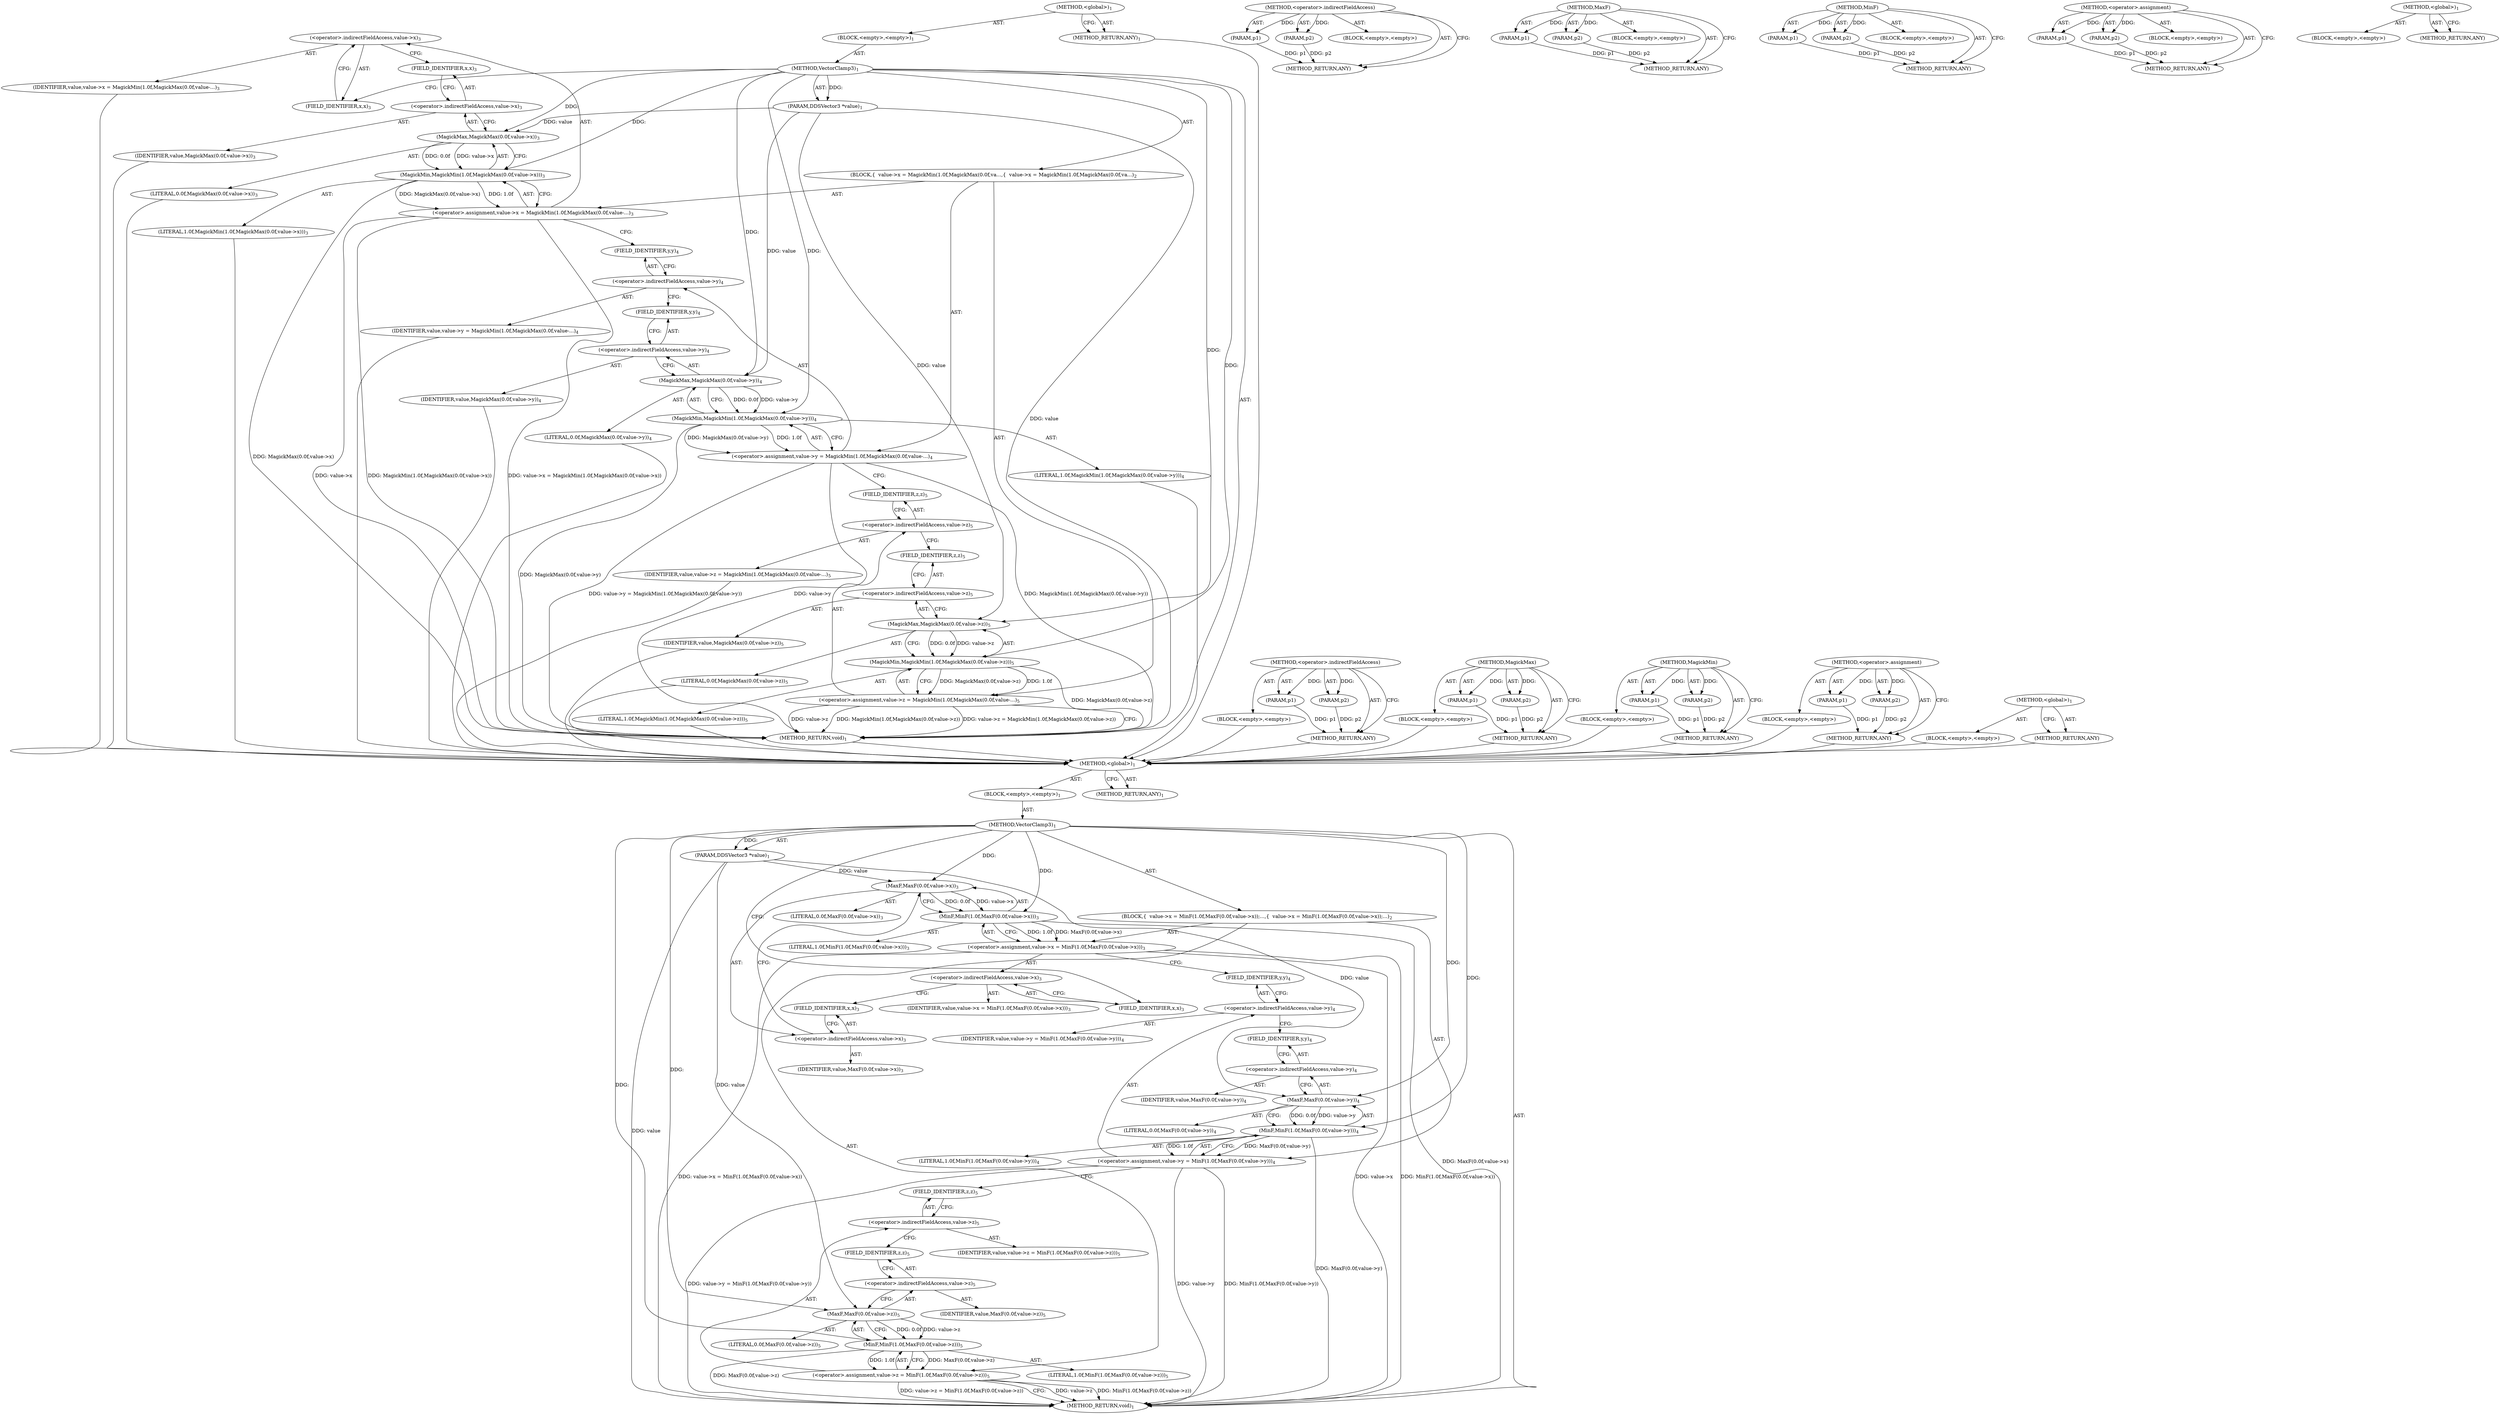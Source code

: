 digraph "&lt;global&gt;" {
vulnerable_6 [label=<(METHOD,&lt;global&gt;)<SUB>1</SUB>>];
vulnerable_7 [label=<(BLOCK,&lt;empty&gt;,&lt;empty&gt;)<SUB>1</SUB>>];
vulnerable_8 [label=<(METHOD,VectorClamp3)<SUB>1</SUB>>];
vulnerable_9 [label=<(PARAM,DDSVector3 *value)<SUB>1</SUB>>];
vulnerable_10 [label=<(BLOCK,{
  value-&gt;x = MinF(1.0f,MaxF(0.0f,value-&gt;x));
...,{
  value-&gt;x = MinF(1.0f,MaxF(0.0f,value-&gt;x));
...)<SUB>2</SUB>>];
vulnerable_11 [label=<(&lt;operator&gt;.assignment,value-&gt;x = MinF(1.0f,MaxF(0.0f,value-&gt;x)))<SUB>3</SUB>>];
vulnerable_12 [label=<(&lt;operator&gt;.indirectFieldAccess,value-&gt;x)<SUB>3</SUB>>];
vulnerable_13 [label=<(IDENTIFIER,value,value-&gt;x = MinF(1.0f,MaxF(0.0f,value-&gt;x)))<SUB>3</SUB>>];
vulnerable_14 [label=<(FIELD_IDENTIFIER,x,x)<SUB>3</SUB>>];
vulnerable_15 [label=<(MinF,MinF(1.0f,MaxF(0.0f,value-&gt;x)))<SUB>3</SUB>>];
vulnerable_16 [label=<(LITERAL,1.0f,MinF(1.0f,MaxF(0.0f,value-&gt;x)))<SUB>3</SUB>>];
vulnerable_17 [label=<(MaxF,MaxF(0.0f,value-&gt;x))<SUB>3</SUB>>];
vulnerable_18 [label=<(LITERAL,0.0f,MaxF(0.0f,value-&gt;x))<SUB>3</SUB>>];
vulnerable_19 [label=<(&lt;operator&gt;.indirectFieldAccess,value-&gt;x)<SUB>3</SUB>>];
vulnerable_20 [label=<(IDENTIFIER,value,MaxF(0.0f,value-&gt;x))<SUB>3</SUB>>];
vulnerable_21 [label=<(FIELD_IDENTIFIER,x,x)<SUB>3</SUB>>];
vulnerable_22 [label=<(&lt;operator&gt;.assignment,value-&gt;y = MinF(1.0f,MaxF(0.0f,value-&gt;y)))<SUB>4</SUB>>];
vulnerable_23 [label=<(&lt;operator&gt;.indirectFieldAccess,value-&gt;y)<SUB>4</SUB>>];
vulnerable_24 [label=<(IDENTIFIER,value,value-&gt;y = MinF(1.0f,MaxF(0.0f,value-&gt;y)))<SUB>4</SUB>>];
vulnerable_25 [label=<(FIELD_IDENTIFIER,y,y)<SUB>4</SUB>>];
vulnerable_26 [label=<(MinF,MinF(1.0f,MaxF(0.0f,value-&gt;y)))<SUB>4</SUB>>];
vulnerable_27 [label=<(LITERAL,1.0f,MinF(1.0f,MaxF(0.0f,value-&gt;y)))<SUB>4</SUB>>];
vulnerable_28 [label=<(MaxF,MaxF(0.0f,value-&gt;y))<SUB>4</SUB>>];
vulnerable_29 [label=<(LITERAL,0.0f,MaxF(0.0f,value-&gt;y))<SUB>4</SUB>>];
vulnerable_30 [label=<(&lt;operator&gt;.indirectFieldAccess,value-&gt;y)<SUB>4</SUB>>];
vulnerable_31 [label=<(IDENTIFIER,value,MaxF(0.0f,value-&gt;y))<SUB>4</SUB>>];
vulnerable_32 [label=<(FIELD_IDENTIFIER,y,y)<SUB>4</SUB>>];
vulnerable_33 [label=<(&lt;operator&gt;.assignment,value-&gt;z = MinF(1.0f,MaxF(0.0f,value-&gt;z)))<SUB>5</SUB>>];
vulnerable_34 [label=<(&lt;operator&gt;.indirectFieldAccess,value-&gt;z)<SUB>5</SUB>>];
vulnerable_35 [label=<(IDENTIFIER,value,value-&gt;z = MinF(1.0f,MaxF(0.0f,value-&gt;z)))<SUB>5</SUB>>];
vulnerable_36 [label=<(FIELD_IDENTIFIER,z,z)<SUB>5</SUB>>];
vulnerable_37 [label=<(MinF,MinF(1.0f,MaxF(0.0f,value-&gt;z)))<SUB>5</SUB>>];
vulnerable_38 [label=<(LITERAL,1.0f,MinF(1.0f,MaxF(0.0f,value-&gt;z)))<SUB>5</SUB>>];
vulnerable_39 [label=<(MaxF,MaxF(0.0f,value-&gt;z))<SUB>5</SUB>>];
vulnerable_40 [label=<(LITERAL,0.0f,MaxF(0.0f,value-&gt;z))<SUB>5</SUB>>];
vulnerable_41 [label=<(&lt;operator&gt;.indirectFieldAccess,value-&gt;z)<SUB>5</SUB>>];
vulnerable_42 [label=<(IDENTIFIER,value,MaxF(0.0f,value-&gt;z))<SUB>5</SUB>>];
vulnerable_43 [label=<(FIELD_IDENTIFIER,z,z)<SUB>5</SUB>>];
vulnerable_44 [label=<(METHOD_RETURN,void)<SUB>1</SUB>>];
vulnerable_46 [label=<(METHOD_RETURN,ANY)<SUB>1</SUB>>];
vulnerable_68 [label=<(METHOD,&lt;operator&gt;.indirectFieldAccess)>];
vulnerable_69 [label=<(PARAM,p1)>];
vulnerable_70 [label=<(PARAM,p2)>];
vulnerable_71 [label=<(BLOCK,&lt;empty&gt;,&lt;empty&gt;)>];
vulnerable_72 [label=<(METHOD_RETURN,ANY)>];
vulnerable_78 [label=<(METHOD,MaxF)>];
vulnerable_79 [label=<(PARAM,p1)>];
vulnerable_80 [label=<(PARAM,p2)>];
vulnerable_81 [label=<(BLOCK,&lt;empty&gt;,&lt;empty&gt;)>];
vulnerable_82 [label=<(METHOD_RETURN,ANY)>];
vulnerable_73 [label=<(METHOD,MinF)>];
vulnerable_74 [label=<(PARAM,p1)>];
vulnerable_75 [label=<(PARAM,p2)>];
vulnerable_76 [label=<(BLOCK,&lt;empty&gt;,&lt;empty&gt;)>];
vulnerable_77 [label=<(METHOD_RETURN,ANY)>];
vulnerable_63 [label=<(METHOD,&lt;operator&gt;.assignment)>];
vulnerable_64 [label=<(PARAM,p1)>];
vulnerable_65 [label=<(PARAM,p2)>];
vulnerable_66 [label=<(BLOCK,&lt;empty&gt;,&lt;empty&gt;)>];
vulnerable_67 [label=<(METHOD_RETURN,ANY)>];
vulnerable_57 [label=<(METHOD,&lt;global&gt;)<SUB>1</SUB>>];
vulnerable_58 [label=<(BLOCK,&lt;empty&gt;,&lt;empty&gt;)>];
vulnerable_59 [label=<(METHOD_RETURN,ANY)>];
fixed_6 [label=<(METHOD,&lt;global&gt;)<SUB>1</SUB>>];
fixed_7 [label=<(BLOCK,&lt;empty&gt;,&lt;empty&gt;)<SUB>1</SUB>>];
fixed_8 [label=<(METHOD,VectorClamp3)<SUB>1</SUB>>];
fixed_9 [label=<(PARAM,DDSVector3 *value)<SUB>1</SUB>>];
fixed_10 [label=<(BLOCK,{
  value-&gt;x = MagickMin(1.0f,MagickMax(0.0f,va...,{
  value-&gt;x = MagickMin(1.0f,MagickMax(0.0f,va...)<SUB>2</SUB>>];
fixed_11 [label=<(&lt;operator&gt;.assignment,value-&gt;x = MagickMin(1.0f,MagickMax(0.0f,value-...)<SUB>3</SUB>>];
fixed_12 [label=<(&lt;operator&gt;.indirectFieldAccess,value-&gt;x)<SUB>3</SUB>>];
fixed_13 [label=<(IDENTIFIER,value,value-&gt;x = MagickMin(1.0f,MagickMax(0.0f,value-...)<SUB>3</SUB>>];
fixed_14 [label=<(FIELD_IDENTIFIER,x,x)<SUB>3</SUB>>];
fixed_15 [label=<(MagickMin,MagickMin(1.0f,MagickMax(0.0f,value-&gt;x)))<SUB>3</SUB>>];
fixed_16 [label=<(LITERAL,1.0f,MagickMin(1.0f,MagickMax(0.0f,value-&gt;x)))<SUB>3</SUB>>];
fixed_17 [label=<(MagickMax,MagickMax(0.0f,value-&gt;x))<SUB>3</SUB>>];
fixed_18 [label=<(LITERAL,0.0f,MagickMax(0.0f,value-&gt;x))<SUB>3</SUB>>];
fixed_19 [label=<(&lt;operator&gt;.indirectFieldAccess,value-&gt;x)<SUB>3</SUB>>];
fixed_20 [label=<(IDENTIFIER,value,MagickMax(0.0f,value-&gt;x))<SUB>3</SUB>>];
fixed_21 [label=<(FIELD_IDENTIFIER,x,x)<SUB>3</SUB>>];
fixed_22 [label=<(&lt;operator&gt;.assignment,value-&gt;y = MagickMin(1.0f,MagickMax(0.0f,value-...)<SUB>4</SUB>>];
fixed_23 [label=<(&lt;operator&gt;.indirectFieldAccess,value-&gt;y)<SUB>4</SUB>>];
fixed_24 [label=<(IDENTIFIER,value,value-&gt;y = MagickMin(1.0f,MagickMax(0.0f,value-...)<SUB>4</SUB>>];
fixed_25 [label=<(FIELD_IDENTIFIER,y,y)<SUB>4</SUB>>];
fixed_26 [label=<(MagickMin,MagickMin(1.0f,MagickMax(0.0f,value-&gt;y)))<SUB>4</SUB>>];
fixed_27 [label=<(LITERAL,1.0f,MagickMin(1.0f,MagickMax(0.0f,value-&gt;y)))<SUB>4</SUB>>];
fixed_28 [label=<(MagickMax,MagickMax(0.0f,value-&gt;y))<SUB>4</SUB>>];
fixed_29 [label=<(LITERAL,0.0f,MagickMax(0.0f,value-&gt;y))<SUB>4</SUB>>];
fixed_30 [label=<(&lt;operator&gt;.indirectFieldAccess,value-&gt;y)<SUB>4</SUB>>];
fixed_31 [label=<(IDENTIFIER,value,MagickMax(0.0f,value-&gt;y))<SUB>4</SUB>>];
fixed_32 [label=<(FIELD_IDENTIFIER,y,y)<SUB>4</SUB>>];
fixed_33 [label=<(&lt;operator&gt;.assignment,value-&gt;z = MagickMin(1.0f,MagickMax(0.0f,value-...)<SUB>5</SUB>>];
fixed_34 [label=<(&lt;operator&gt;.indirectFieldAccess,value-&gt;z)<SUB>5</SUB>>];
fixed_35 [label=<(IDENTIFIER,value,value-&gt;z = MagickMin(1.0f,MagickMax(0.0f,value-...)<SUB>5</SUB>>];
fixed_36 [label=<(FIELD_IDENTIFIER,z,z)<SUB>5</SUB>>];
fixed_37 [label=<(MagickMin,MagickMin(1.0f,MagickMax(0.0f,value-&gt;z)))<SUB>5</SUB>>];
fixed_38 [label=<(LITERAL,1.0f,MagickMin(1.0f,MagickMax(0.0f,value-&gt;z)))<SUB>5</SUB>>];
fixed_39 [label=<(MagickMax,MagickMax(0.0f,value-&gt;z))<SUB>5</SUB>>];
fixed_40 [label=<(LITERAL,0.0f,MagickMax(0.0f,value-&gt;z))<SUB>5</SUB>>];
fixed_41 [label=<(&lt;operator&gt;.indirectFieldAccess,value-&gt;z)<SUB>5</SUB>>];
fixed_42 [label=<(IDENTIFIER,value,MagickMax(0.0f,value-&gt;z))<SUB>5</SUB>>];
fixed_43 [label=<(FIELD_IDENTIFIER,z,z)<SUB>5</SUB>>];
fixed_44 [label=<(METHOD_RETURN,void)<SUB>1</SUB>>];
fixed_46 [label=<(METHOD_RETURN,ANY)<SUB>1</SUB>>];
fixed_68 [label=<(METHOD,&lt;operator&gt;.indirectFieldAccess)>];
fixed_69 [label=<(PARAM,p1)>];
fixed_70 [label=<(PARAM,p2)>];
fixed_71 [label=<(BLOCK,&lt;empty&gt;,&lt;empty&gt;)>];
fixed_72 [label=<(METHOD_RETURN,ANY)>];
fixed_78 [label=<(METHOD,MagickMax)>];
fixed_79 [label=<(PARAM,p1)>];
fixed_80 [label=<(PARAM,p2)>];
fixed_81 [label=<(BLOCK,&lt;empty&gt;,&lt;empty&gt;)>];
fixed_82 [label=<(METHOD_RETURN,ANY)>];
fixed_73 [label=<(METHOD,MagickMin)>];
fixed_74 [label=<(PARAM,p1)>];
fixed_75 [label=<(PARAM,p2)>];
fixed_76 [label=<(BLOCK,&lt;empty&gt;,&lt;empty&gt;)>];
fixed_77 [label=<(METHOD_RETURN,ANY)>];
fixed_63 [label=<(METHOD,&lt;operator&gt;.assignment)>];
fixed_64 [label=<(PARAM,p1)>];
fixed_65 [label=<(PARAM,p2)>];
fixed_66 [label=<(BLOCK,&lt;empty&gt;,&lt;empty&gt;)>];
fixed_67 [label=<(METHOD_RETURN,ANY)>];
fixed_57 [label=<(METHOD,&lt;global&gt;)<SUB>1</SUB>>];
fixed_58 [label=<(BLOCK,&lt;empty&gt;,&lt;empty&gt;)>];
fixed_59 [label=<(METHOD_RETURN,ANY)>];
vulnerable_6 -> vulnerable_7  [key=0, label="AST: "];
vulnerable_6 -> vulnerable_46  [key=0, label="AST: "];
vulnerable_6 -> vulnerable_46  [key=1, label="CFG: "];
vulnerable_7 -> vulnerable_8  [key=0, label="AST: "];
vulnerable_8 -> vulnerable_9  [key=0, label="AST: "];
vulnerable_8 -> vulnerable_9  [key=1, label="DDG: "];
vulnerable_8 -> vulnerable_10  [key=0, label="AST: "];
vulnerable_8 -> vulnerable_44  [key=0, label="AST: "];
vulnerable_8 -> vulnerable_14  [key=0, label="CFG: "];
vulnerable_8 -> vulnerable_15  [key=0, label="DDG: "];
vulnerable_8 -> vulnerable_26  [key=0, label="DDG: "];
vulnerable_8 -> vulnerable_37  [key=0, label="DDG: "];
vulnerable_8 -> vulnerable_17  [key=0, label="DDG: "];
vulnerable_8 -> vulnerable_28  [key=0, label="DDG: "];
vulnerable_8 -> vulnerable_39  [key=0, label="DDG: "];
vulnerable_9 -> vulnerable_44  [key=0, label="DDG: value"];
vulnerable_9 -> vulnerable_17  [key=0, label="DDG: value"];
vulnerable_9 -> vulnerable_28  [key=0, label="DDG: value"];
vulnerable_9 -> vulnerable_39  [key=0, label="DDG: value"];
vulnerable_10 -> vulnerable_11  [key=0, label="AST: "];
vulnerable_10 -> vulnerable_22  [key=0, label="AST: "];
vulnerable_10 -> vulnerable_33  [key=0, label="AST: "];
vulnerable_11 -> vulnerable_12  [key=0, label="AST: "];
vulnerable_11 -> vulnerable_15  [key=0, label="AST: "];
vulnerable_11 -> vulnerable_25  [key=0, label="CFG: "];
vulnerable_11 -> vulnerable_44  [key=0, label="DDG: value-&gt;x"];
vulnerable_11 -> vulnerable_44  [key=1, label="DDG: MinF(1.0f,MaxF(0.0f,value-&gt;x))"];
vulnerable_11 -> vulnerable_44  [key=2, label="DDG: value-&gt;x = MinF(1.0f,MaxF(0.0f,value-&gt;x))"];
vulnerable_12 -> vulnerable_13  [key=0, label="AST: "];
vulnerable_12 -> vulnerable_14  [key=0, label="AST: "];
vulnerable_12 -> vulnerable_21  [key=0, label="CFG: "];
vulnerable_14 -> vulnerable_12  [key=0, label="CFG: "];
vulnerable_15 -> vulnerable_16  [key=0, label="AST: "];
vulnerable_15 -> vulnerable_17  [key=0, label="AST: "];
vulnerable_15 -> vulnerable_11  [key=0, label="CFG: "];
vulnerable_15 -> vulnerable_11  [key=1, label="DDG: 1.0f"];
vulnerable_15 -> vulnerable_11  [key=2, label="DDG: MaxF(0.0f,value-&gt;x)"];
vulnerable_15 -> vulnerable_44  [key=0, label="DDG: MaxF(0.0f,value-&gt;x)"];
vulnerable_17 -> vulnerable_18  [key=0, label="AST: "];
vulnerable_17 -> vulnerable_19  [key=0, label="AST: "];
vulnerable_17 -> vulnerable_15  [key=0, label="CFG: "];
vulnerable_17 -> vulnerable_15  [key=1, label="DDG: 0.0f"];
vulnerable_17 -> vulnerable_15  [key=2, label="DDG: value-&gt;x"];
vulnerable_19 -> vulnerable_20  [key=0, label="AST: "];
vulnerable_19 -> vulnerable_21  [key=0, label="AST: "];
vulnerable_19 -> vulnerable_17  [key=0, label="CFG: "];
vulnerable_21 -> vulnerable_19  [key=0, label="CFG: "];
vulnerable_22 -> vulnerable_23  [key=0, label="AST: "];
vulnerable_22 -> vulnerable_26  [key=0, label="AST: "];
vulnerable_22 -> vulnerable_36  [key=0, label="CFG: "];
vulnerable_22 -> vulnerable_44  [key=0, label="DDG: value-&gt;y"];
vulnerable_22 -> vulnerable_44  [key=1, label="DDG: MinF(1.0f,MaxF(0.0f,value-&gt;y))"];
vulnerable_22 -> vulnerable_44  [key=2, label="DDG: value-&gt;y = MinF(1.0f,MaxF(0.0f,value-&gt;y))"];
vulnerable_23 -> vulnerable_24  [key=0, label="AST: "];
vulnerable_23 -> vulnerable_25  [key=0, label="AST: "];
vulnerable_23 -> vulnerable_32  [key=0, label="CFG: "];
vulnerable_25 -> vulnerable_23  [key=0, label="CFG: "];
vulnerable_26 -> vulnerable_27  [key=0, label="AST: "];
vulnerable_26 -> vulnerable_28  [key=0, label="AST: "];
vulnerable_26 -> vulnerable_22  [key=0, label="CFG: "];
vulnerable_26 -> vulnerable_22  [key=1, label="DDG: 1.0f"];
vulnerable_26 -> vulnerable_22  [key=2, label="DDG: MaxF(0.0f,value-&gt;y)"];
vulnerable_26 -> vulnerable_44  [key=0, label="DDG: MaxF(0.0f,value-&gt;y)"];
vulnerable_28 -> vulnerable_29  [key=0, label="AST: "];
vulnerable_28 -> vulnerable_30  [key=0, label="AST: "];
vulnerable_28 -> vulnerable_26  [key=0, label="CFG: "];
vulnerable_28 -> vulnerable_26  [key=1, label="DDG: 0.0f"];
vulnerable_28 -> vulnerable_26  [key=2, label="DDG: value-&gt;y"];
vulnerable_30 -> vulnerable_31  [key=0, label="AST: "];
vulnerable_30 -> vulnerable_32  [key=0, label="AST: "];
vulnerable_30 -> vulnerable_28  [key=0, label="CFG: "];
vulnerable_32 -> vulnerable_30  [key=0, label="CFG: "];
vulnerable_33 -> vulnerable_34  [key=0, label="AST: "];
vulnerable_33 -> vulnerable_37  [key=0, label="AST: "];
vulnerable_33 -> vulnerable_44  [key=0, label="CFG: "];
vulnerable_33 -> vulnerable_44  [key=1, label="DDG: value-&gt;z"];
vulnerable_33 -> vulnerable_44  [key=2, label="DDG: MinF(1.0f,MaxF(0.0f,value-&gt;z))"];
vulnerable_33 -> vulnerable_44  [key=3, label="DDG: value-&gt;z = MinF(1.0f,MaxF(0.0f,value-&gt;z))"];
vulnerable_34 -> vulnerable_35  [key=0, label="AST: "];
vulnerable_34 -> vulnerable_36  [key=0, label="AST: "];
vulnerable_34 -> vulnerable_43  [key=0, label="CFG: "];
vulnerable_36 -> vulnerable_34  [key=0, label="CFG: "];
vulnerable_37 -> vulnerable_38  [key=0, label="AST: "];
vulnerable_37 -> vulnerable_39  [key=0, label="AST: "];
vulnerable_37 -> vulnerable_33  [key=0, label="CFG: "];
vulnerable_37 -> vulnerable_33  [key=1, label="DDG: 1.0f"];
vulnerable_37 -> vulnerable_33  [key=2, label="DDG: MaxF(0.0f,value-&gt;z)"];
vulnerable_37 -> vulnerable_44  [key=0, label="DDG: MaxF(0.0f,value-&gt;z)"];
vulnerable_39 -> vulnerable_40  [key=0, label="AST: "];
vulnerable_39 -> vulnerable_41  [key=0, label="AST: "];
vulnerable_39 -> vulnerable_37  [key=0, label="CFG: "];
vulnerable_39 -> vulnerable_37  [key=1, label="DDG: 0.0f"];
vulnerable_39 -> vulnerable_37  [key=2, label="DDG: value-&gt;z"];
vulnerable_41 -> vulnerable_42  [key=0, label="AST: "];
vulnerable_41 -> vulnerable_43  [key=0, label="AST: "];
vulnerable_41 -> vulnerable_39  [key=0, label="CFG: "];
vulnerable_43 -> vulnerable_41  [key=0, label="CFG: "];
vulnerable_68 -> vulnerable_69  [key=0, label="AST: "];
vulnerable_68 -> vulnerable_69  [key=1, label="DDG: "];
vulnerable_68 -> vulnerable_71  [key=0, label="AST: "];
vulnerable_68 -> vulnerable_70  [key=0, label="AST: "];
vulnerable_68 -> vulnerable_70  [key=1, label="DDG: "];
vulnerable_68 -> vulnerable_72  [key=0, label="AST: "];
vulnerable_68 -> vulnerable_72  [key=1, label="CFG: "];
vulnerable_69 -> vulnerable_72  [key=0, label="DDG: p1"];
vulnerable_70 -> vulnerable_72  [key=0, label="DDG: p2"];
vulnerable_78 -> vulnerable_79  [key=0, label="AST: "];
vulnerable_78 -> vulnerable_79  [key=1, label="DDG: "];
vulnerable_78 -> vulnerable_81  [key=0, label="AST: "];
vulnerable_78 -> vulnerable_80  [key=0, label="AST: "];
vulnerable_78 -> vulnerable_80  [key=1, label="DDG: "];
vulnerable_78 -> vulnerable_82  [key=0, label="AST: "];
vulnerable_78 -> vulnerable_82  [key=1, label="CFG: "];
vulnerable_79 -> vulnerable_82  [key=0, label="DDG: p1"];
vulnerable_80 -> vulnerable_82  [key=0, label="DDG: p2"];
vulnerable_73 -> vulnerable_74  [key=0, label="AST: "];
vulnerable_73 -> vulnerable_74  [key=1, label="DDG: "];
vulnerable_73 -> vulnerable_76  [key=0, label="AST: "];
vulnerable_73 -> vulnerable_75  [key=0, label="AST: "];
vulnerable_73 -> vulnerable_75  [key=1, label="DDG: "];
vulnerable_73 -> vulnerable_77  [key=0, label="AST: "];
vulnerable_73 -> vulnerable_77  [key=1, label="CFG: "];
vulnerable_74 -> vulnerable_77  [key=0, label="DDG: p1"];
vulnerable_75 -> vulnerable_77  [key=0, label="DDG: p2"];
vulnerable_63 -> vulnerable_64  [key=0, label="AST: "];
vulnerable_63 -> vulnerable_64  [key=1, label="DDG: "];
vulnerable_63 -> vulnerable_66  [key=0, label="AST: "];
vulnerable_63 -> vulnerable_65  [key=0, label="AST: "];
vulnerable_63 -> vulnerable_65  [key=1, label="DDG: "];
vulnerable_63 -> vulnerable_67  [key=0, label="AST: "];
vulnerable_63 -> vulnerable_67  [key=1, label="CFG: "];
vulnerable_64 -> vulnerable_67  [key=0, label="DDG: p1"];
vulnerable_65 -> vulnerable_67  [key=0, label="DDG: p2"];
vulnerable_57 -> vulnerable_58  [key=0, label="AST: "];
vulnerable_57 -> vulnerable_59  [key=0, label="AST: "];
vulnerable_57 -> vulnerable_59  [key=1, label="CFG: "];
fixed_6 -> fixed_7  [key=0, label="AST: "];
fixed_6 -> fixed_46  [key=0, label="AST: "];
fixed_6 -> fixed_46  [key=1, label="CFG: "];
fixed_7 -> fixed_8  [key=0, label="AST: "];
fixed_8 -> fixed_9  [key=0, label="AST: "];
fixed_8 -> fixed_9  [key=1, label="DDG: "];
fixed_8 -> fixed_10  [key=0, label="AST: "];
fixed_8 -> fixed_44  [key=0, label="AST: "];
fixed_8 -> fixed_14  [key=0, label="CFG: "];
fixed_8 -> fixed_15  [key=0, label="DDG: "];
fixed_8 -> fixed_26  [key=0, label="DDG: "];
fixed_8 -> fixed_37  [key=0, label="DDG: "];
fixed_8 -> fixed_17  [key=0, label="DDG: "];
fixed_8 -> fixed_28  [key=0, label="DDG: "];
fixed_8 -> fixed_39  [key=0, label="DDG: "];
fixed_9 -> fixed_44  [key=0, label="DDG: value"];
fixed_9 -> fixed_17  [key=0, label="DDG: value"];
fixed_9 -> fixed_28  [key=0, label="DDG: value"];
fixed_9 -> fixed_39  [key=0, label="DDG: value"];
fixed_10 -> fixed_11  [key=0, label="AST: "];
fixed_10 -> fixed_22  [key=0, label="AST: "];
fixed_10 -> fixed_33  [key=0, label="AST: "];
fixed_11 -> fixed_12  [key=0, label="AST: "];
fixed_11 -> fixed_15  [key=0, label="AST: "];
fixed_11 -> fixed_25  [key=0, label="CFG: "];
fixed_11 -> fixed_44  [key=0, label="DDG: value-&gt;x"];
fixed_11 -> fixed_44  [key=1, label="DDG: MagickMin(1.0f,MagickMax(0.0f,value-&gt;x))"];
fixed_11 -> fixed_44  [key=2, label="DDG: value-&gt;x = MagickMin(1.0f,MagickMax(0.0f,value-&gt;x))"];
fixed_12 -> fixed_13  [key=0, label="AST: "];
fixed_12 -> fixed_14  [key=0, label="AST: "];
fixed_12 -> fixed_21  [key=0, label="CFG: "];
fixed_13 -> vulnerable_6  [key=0];
fixed_14 -> fixed_12  [key=0, label="CFG: "];
fixed_15 -> fixed_16  [key=0, label="AST: "];
fixed_15 -> fixed_17  [key=0, label="AST: "];
fixed_15 -> fixed_11  [key=0, label="CFG: "];
fixed_15 -> fixed_11  [key=1, label="DDG: 1.0f"];
fixed_15 -> fixed_11  [key=2, label="DDG: MagickMax(0.0f,value-&gt;x)"];
fixed_15 -> fixed_44  [key=0, label="DDG: MagickMax(0.0f,value-&gt;x)"];
fixed_16 -> vulnerable_6  [key=0];
fixed_17 -> fixed_18  [key=0, label="AST: "];
fixed_17 -> fixed_19  [key=0, label="AST: "];
fixed_17 -> fixed_15  [key=0, label="CFG: "];
fixed_17 -> fixed_15  [key=1, label="DDG: 0.0f"];
fixed_17 -> fixed_15  [key=2, label="DDG: value-&gt;x"];
fixed_18 -> vulnerable_6  [key=0];
fixed_19 -> fixed_20  [key=0, label="AST: "];
fixed_19 -> fixed_21  [key=0, label="AST: "];
fixed_19 -> fixed_17  [key=0, label="CFG: "];
fixed_20 -> vulnerable_6  [key=0];
fixed_21 -> fixed_19  [key=0, label="CFG: "];
fixed_22 -> fixed_23  [key=0, label="AST: "];
fixed_22 -> fixed_26  [key=0, label="AST: "];
fixed_22 -> fixed_36  [key=0, label="CFG: "];
fixed_22 -> fixed_44  [key=0, label="DDG: value-&gt;y"];
fixed_22 -> fixed_44  [key=1, label="DDG: MagickMin(1.0f,MagickMax(0.0f,value-&gt;y))"];
fixed_22 -> fixed_44  [key=2, label="DDG: value-&gt;y = MagickMin(1.0f,MagickMax(0.0f,value-&gt;y))"];
fixed_23 -> fixed_24  [key=0, label="AST: "];
fixed_23 -> fixed_25  [key=0, label="AST: "];
fixed_23 -> fixed_32  [key=0, label="CFG: "];
fixed_24 -> vulnerable_6  [key=0];
fixed_25 -> fixed_23  [key=0, label="CFG: "];
fixed_26 -> fixed_27  [key=0, label="AST: "];
fixed_26 -> fixed_28  [key=0, label="AST: "];
fixed_26 -> fixed_22  [key=0, label="CFG: "];
fixed_26 -> fixed_22  [key=1, label="DDG: 1.0f"];
fixed_26 -> fixed_22  [key=2, label="DDG: MagickMax(0.0f,value-&gt;y)"];
fixed_26 -> fixed_44  [key=0, label="DDG: MagickMax(0.0f,value-&gt;y)"];
fixed_27 -> vulnerable_6  [key=0];
fixed_28 -> fixed_29  [key=0, label="AST: "];
fixed_28 -> fixed_30  [key=0, label="AST: "];
fixed_28 -> fixed_26  [key=0, label="CFG: "];
fixed_28 -> fixed_26  [key=1, label="DDG: 0.0f"];
fixed_28 -> fixed_26  [key=2, label="DDG: value-&gt;y"];
fixed_29 -> vulnerable_6  [key=0];
fixed_30 -> fixed_31  [key=0, label="AST: "];
fixed_30 -> fixed_32  [key=0, label="AST: "];
fixed_30 -> fixed_28  [key=0, label="CFG: "];
fixed_31 -> vulnerable_6  [key=0];
fixed_32 -> fixed_30  [key=0, label="CFG: "];
fixed_33 -> fixed_34  [key=0, label="AST: "];
fixed_33 -> fixed_37  [key=0, label="AST: "];
fixed_33 -> fixed_44  [key=0, label="CFG: "];
fixed_33 -> fixed_44  [key=1, label="DDG: value-&gt;z"];
fixed_33 -> fixed_44  [key=2, label="DDG: MagickMin(1.0f,MagickMax(0.0f,value-&gt;z))"];
fixed_33 -> fixed_44  [key=3, label="DDG: value-&gt;z = MagickMin(1.0f,MagickMax(0.0f,value-&gt;z))"];
fixed_34 -> fixed_35  [key=0, label="AST: "];
fixed_34 -> fixed_36  [key=0, label="AST: "];
fixed_34 -> fixed_43  [key=0, label="CFG: "];
fixed_35 -> vulnerable_6  [key=0];
fixed_36 -> fixed_34  [key=0, label="CFG: "];
fixed_37 -> fixed_38  [key=0, label="AST: "];
fixed_37 -> fixed_39  [key=0, label="AST: "];
fixed_37 -> fixed_33  [key=0, label="CFG: "];
fixed_37 -> fixed_33  [key=1, label="DDG: 1.0f"];
fixed_37 -> fixed_33  [key=2, label="DDG: MagickMax(0.0f,value-&gt;z)"];
fixed_37 -> fixed_44  [key=0, label="DDG: MagickMax(0.0f,value-&gt;z)"];
fixed_38 -> vulnerable_6  [key=0];
fixed_39 -> fixed_40  [key=0, label="AST: "];
fixed_39 -> fixed_41  [key=0, label="AST: "];
fixed_39 -> fixed_37  [key=0, label="CFG: "];
fixed_39 -> fixed_37  [key=1, label="DDG: 0.0f"];
fixed_39 -> fixed_37  [key=2, label="DDG: value-&gt;z"];
fixed_40 -> vulnerable_6  [key=0];
fixed_41 -> fixed_42  [key=0, label="AST: "];
fixed_41 -> fixed_43  [key=0, label="AST: "];
fixed_41 -> fixed_39  [key=0, label="CFG: "];
fixed_42 -> vulnerable_6  [key=0];
fixed_43 -> fixed_41  [key=0, label="CFG: "];
fixed_44 -> vulnerable_6  [key=0];
fixed_46 -> vulnerable_6  [key=0];
fixed_68 -> fixed_69  [key=0, label="AST: "];
fixed_68 -> fixed_69  [key=1, label="DDG: "];
fixed_68 -> fixed_71  [key=0, label="AST: "];
fixed_68 -> fixed_70  [key=0, label="AST: "];
fixed_68 -> fixed_70  [key=1, label="DDG: "];
fixed_68 -> fixed_72  [key=0, label="AST: "];
fixed_68 -> fixed_72  [key=1, label="CFG: "];
fixed_69 -> fixed_72  [key=0, label="DDG: p1"];
fixed_70 -> fixed_72  [key=0, label="DDG: p2"];
fixed_71 -> vulnerable_6  [key=0];
fixed_72 -> vulnerable_6  [key=0];
fixed_78 -> fixed_79  [key=0, label="AST: "];
fixed_78 -> fixed_79  [key=1, label="DDG: "];
fixed_78 -> fixed_81  [key=0, label="AST: "];
fixed_78 -> fixed_80  [key=0, label="AST: "];
fixed_78 -> fixed_80  [key=1, label="DDG: "];
fixed_78 -> fixed_82  [key=0, label="AST: "];
fixed_78 -> fixed_82  [key=1, label="CFG: "];
fixed_79 -> fixed_82  [key=0, label="DDG: p1"];
fixed_80 -> fixed_82  [key=0, label="DDG: p2"];
fixed_81 -> vulnerable_6  [key=0];
fixed_82 -> vulnerable_6  [key=0];
fixed_73 -> fixed_74  [key=0, label="AST: "];
fixed_73 -> fixed_74  [key=1, label="DDG: "];
fixed_73 -> fixed_76  [key=0, label="AST: "];
fixed_73 -> fixed_75  [key=0, label="AST: "];
fixed_73 -> fixed_75  [key=1, label="DDG: "];
fixed_73 -> fixed_77  [key=0, label="AST: "];
fixed_73 -> fixed_77  [key=1, label="CFG: "];
fixed_74 -> fixed_77  [key=0, label="DDG: p1"];
fixed_75 -> fixed_77  [key=0, label="DDG: p2"];
fixed_76 -> vulnerable_6  [key=0];
fixed_77 -> vulnerable_6  [key=0];
fixed_63 -> fixed_64  [key=0, label="AST: "];
fixed_63 -> fixed_64  [key=1, label="DDG: "];
fixed_63 -> fixed_66  [key=0, label="AST: "];
fixed_63 -> fixed_65  [key=0, label="AST: "];
fixed_63 -> fixed_65  [key=1, label="DDG: "];
fixed_63 -> fixed_67  [key=0, label="AST: "];
fixed_63 -> fixed_67  [key=1, label="CFG: "];
fixed_64 -> fixed_67  [key=0, label="DDG: p1"];
fixed_65 -> fixed_67  [key=0, label="DDG: p2"];
fixed_66 -> vulnerable_6  [key=0];
fixed_67 -> vulnerable_6  [key=0];
fixed_57 -> fixed_58  [key=0, label="AST: "];
fixed_57 -> fixed_59  [key=0, label="AST: "];
fixed_57 -> fixed_59  [key=1, label="CFG: "];
fixed_58 -> vulnerable_6  [key=0];
fixed_59 -> vulnerable_6  [key=0];
}
